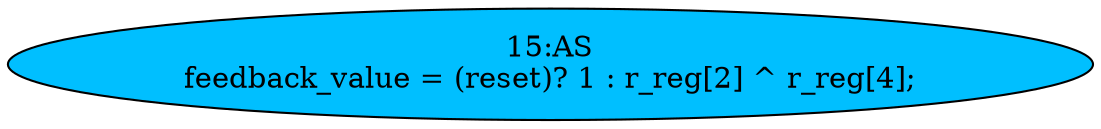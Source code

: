 strict digraph "" {
	node [label="\N"];
	"15:AS"	[ast="<pyverilog.vparser.ast.Assign object at 0x7f3fe58d8990>",
		def_var="['feedback_value']",
		fillcolor=deepskyblue,
		label="15:AS
feedback_value = (reset)? 1 : r_reg[2] ^ r_reg[4];",
		statements="[]",
		style=filled,
		typ=Assign,
		use_var="['reset', 'r_reg', 'r_reg']"];
}
